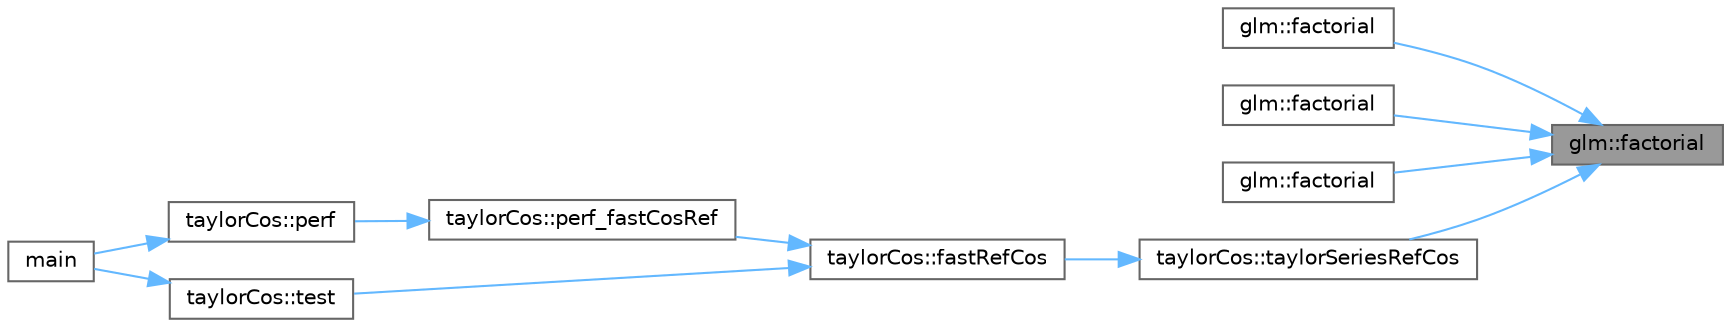 digraph "glm::factorial"
{
 // LATEX_PDF_SIZE
  bgcolor="transparent";
  edge [fontname=Helvetica,fontsize=10,labelfontname=Helvetica,labelfontsize=10];
  node [fontname=Helvetica,fontsize=10,shape=box,height=0.2,width=0.4];
  rankdir="RL";
  Node1 [id="Node000001",label="glm::factorial",height=0.2,width=0.4,color="gray40", fillcolor="grey60", style="filled", fontcolor="black",tooltip=" "];
  Node1 -> Node2 [id="edge11_Node000001_Node000002",dir="back",color="steelblue1",style="solid",tooltip=" "];
  Node2 [id="Node000002",label="glm::factorial",height=0.2,width=0.4,color="grey40", fillcolor="white", style="filled",URL="$namespaceglm.html#a42f939e1d5f0128038aad89c161e50d8",tooltip=" "];
  Node1 -> Node3 [id="edge12_Node000001_Node000003",dir="back",color="steelblue1",style="solid",tooltip=" "];
  Node3 [id="Node000003",label="glm::factorial",height=0.2,width=0.4,color="grey40", fillcolor="white", style="filled",URL="$namespaceglm.html#a97d6a547802c4a40384f2001582bc47d",tooltip=" "];
  Node1 -> Node4 [id="edge13_Node000001_Node000004",dir="back",color="steelblue1",style="solid",tooltip=" "];
  Node4 [id="Node000004",label="glm::factorial",height=0.2,width=0.4,color="grey40", fillcolor="white", style="filled",URL="$namespaceglm.html#ac23e11dae73e1907963cad75b859cbfc",tooltip=" "];
  Node1 -> Node5 [id="edge14_Node000001_Node000005",dir="back",color="steelblue1",style="solid",tooltip=" "];
  Node5 [id="Node000005",label="taylorCos::taylorSeriesRefCos",height=0.2,width=0.4,color="grey40", fillcolor="white", style="filled",URL="$namespacetaylor_cos.html#a1ffc27bc27c85966fbd4d8961ab41a11",tooltip=" "];
  Node5 -> Node6 [id="edge15_Node000005_Node000006",dir="back",color="steelblue1",style="solid",tooltip=" "];
  Node6 [id="Node000006",label="taylorCos::fastRefCos",height=0.2,width=0.4,color="grey40", fillcolor="white", style="filled",URL="$namespacetaylor_cos.html#aeead27278219034cc8968181784d8da8",tooltip=" "];
  Node6 -> Node7 [id="edge16_Node000006_Node000007",dir="back",color="steelblue1",style="solid",tooltip=" "];
  Node7 [id="Node000007",label="taylorCos::perf_fastCosRef",height=0.2,width=0.4,color="grey40", fillcolor="white", style="filled",URL="$namespacetaylor_cos.html#adfc0b43ede1438eaf27b4395a035634a",tooltip=" "];
  Node7 -> Node8 [id="edge17_Node000007_Node000008",dir="back",color="steelblue1",style="solid",tooltip=" "];
  Node8 [id="Node000008",label="taylorCos::perf",height=0.2,width=0.4,color="grey40", fillcolor="white", style="filled",URL="$namespacetaylor_cos.html#aa719b0f9bc9631823140e178c4eeb82b",tooltip=" "];
  Node8 -> Node9 [id="edge18_Node000008_Node000009",dir="back",color="steelblue1",style="solid",tooltip=" "];
  Node9 [id="Node000009",label="main",height=0.2,width=0.4,color="grey40", fillcolor="white", style="filled",URL="$_classes_2lib_2glm_2test_2gtx_2gtx__fast__trigonometry_8cpp.html#ae66f6b31b5ad750f1fe042a706a4e3d4",tooltip=" "];
  Node6 -> Node10 [id="edge19_Node000006_Node000010",dir="back",color="steelblue1",style="solid",tooltip=" "];
  Node10 [id="Node000010",label="taylorCos::test",height=0.2,width=0.4,color="grey40", fillcolor="white", style="filled",URL="$namespacetaylor_cos.html#a032a4864bc3c991d4ee0694d640976dd",tooltip=" "];
  Node10 -> Node9 [id="edge20_Node000010_Node000009",dir="back",color="steelblue1",style="solid",tooltip=" "];
}
